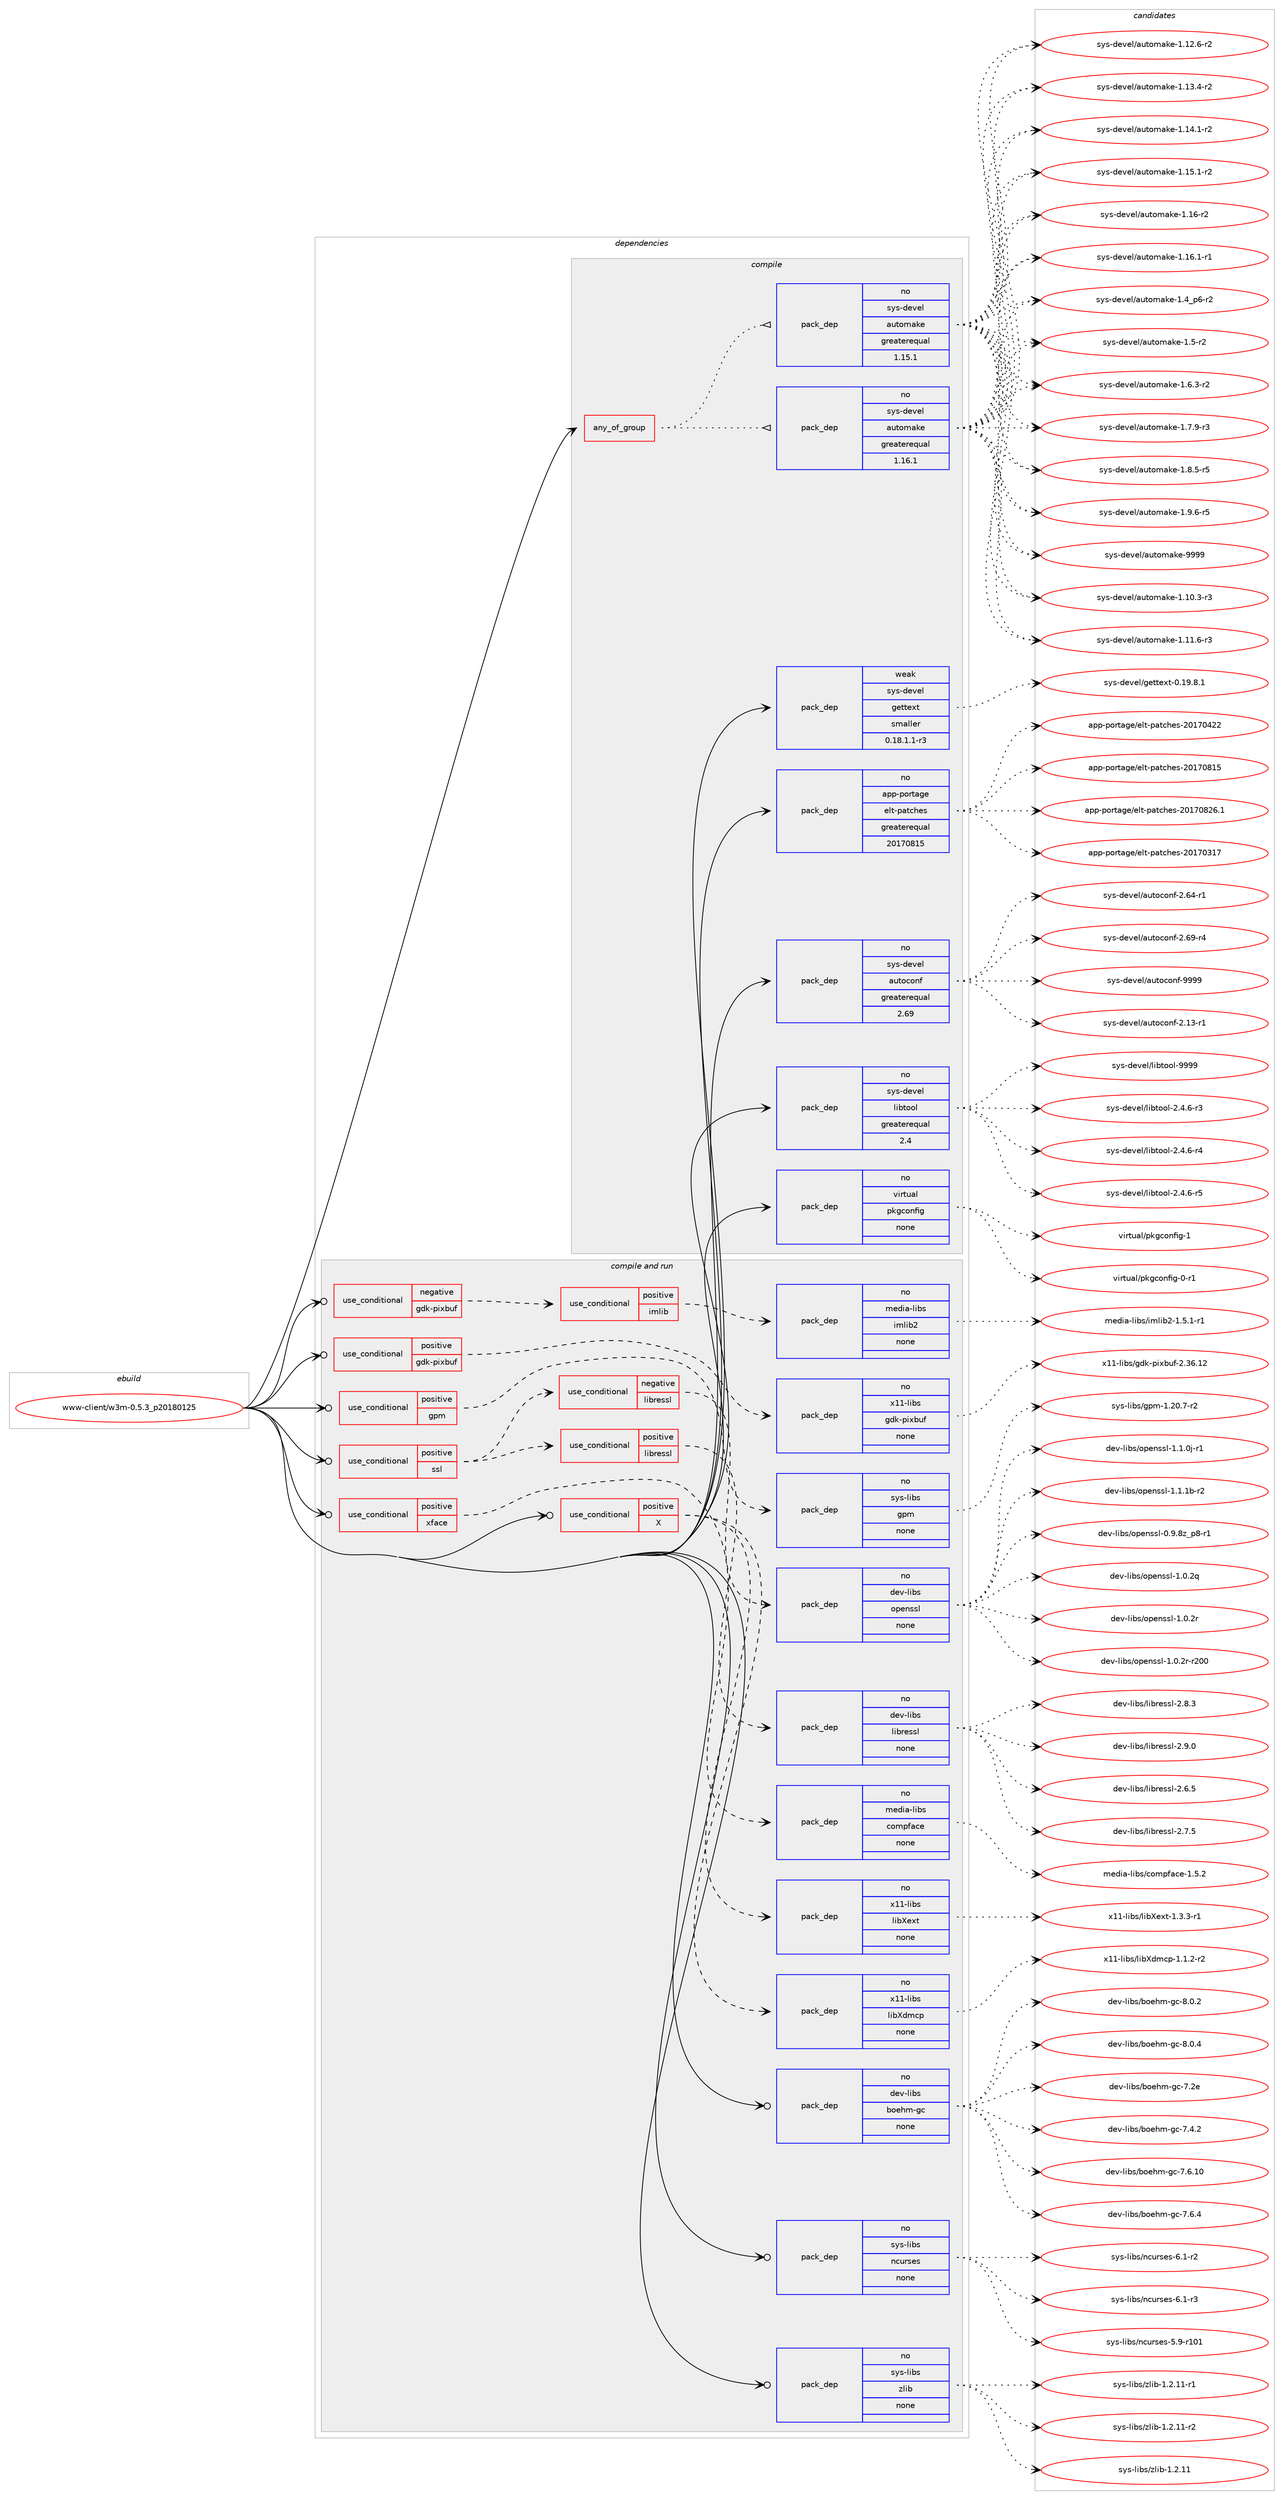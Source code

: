 digraph prolog {

# *************
# Graph options
# *************

newrank=true;
concentrate=true;
compound=true;
graph [rankdir=LR,fontname=Helvetica,fontsize=10,ranksep=1.5];#, ranksep=2.5, nodesep=0.2];
edge  [arrowhead=vee];
node  [fontname=Helvetica,fontsize=10];

# **********
# The ebuild
# **********

subgraph cluster_leftcol {
color=gray;
rank=same;
label=<<i>ebuild</i>>;
id [label="www-client/w3m-0.5.3_p20180125", color=red, width=4, href="../www-client/w3m-0.5.3_p20180125.svg"];
}

# ****************
# The dependencies
# ****************

subgraph cluster_midcol {
color=gray;
label=<<i>dependencies</i>>;
subgraph cluster_compile {
fillcolor="#eeeeee";
style=filled;
label=<<i>compile</i>>;
subgraph any28270 {
dependency1749925 [label=<<TABLE BORDER="0" CELLBORDER="1" CELLSPACING="0" CELLPADDING="4"><TR><TD CELLPADDING="10">any_of_group</TD></TR></TABLE>>, shape=none, color=red];subgraph pack1256476 {
dependency1749926 [label=<<TABLE BORDER="0" CELLBORDER="1" CELLSPACING="0" CELLPADDING="4" WIDTH="220"><TR><TD ROWSPAN="6" CELLPADDING="30">pack_dep</TD></TR><TR><TD WIDTH="110">no</TD></TR><TR><TD>sys-devel</TD></TR><TR><TD>automake</TD></TR><TR><TD>greaterequal</TD></TR><TR><TD>1.16.1</TD></TR></TABLE>>, shape=none, color=blue];
}
dependency1749925:e -> dependency1749926:w [weight=20,style="dotted",arrowhead="oinv"];
subgraph pack1256477 {
dependency1749927 [label=<<TABLE BORDER="0" CELLBORDER="1" CELLSPACING="0" CELLPADDING="4" WIDTH="220"><TR><TD ROWSPAN="6" CELLPADDING="30">pack_dep</TD></TR><TR><TD WIDTH="110">no</TD></TR><TR><TD>sys-devel</TD></TR><TR><TD>automake</TD></TR><TR><TD>greaterequal</TD></TR><TR><TD>1.15.1</TD></TR></TABLE>>, shape=none, color=blue];
}
dependency1749925:e -> dependency1749927:w [weight=20,style="dotted",arrowhead="oinv"];
}
id:e -> dependency1749925:w [weight=20,style="solid",arrowhead="vee"];
subgraph pack1256478 {
dependency1749928 [label=<<TABLE BORDER="0" CELLBORDER="1" CELLSPACING="0" CELLPADDING="4" WIDTH="220"><TR><TD ROWSPAN="6" CELLPADDING="30">pack_dep</TD></TR><TR><TD WIDTH="110">no</TD></TR><TR><TD>app-portage</TD></TR><TR><TD>elt-patches</TD></TR><TR><TD>greaterequal</TD></TR><TR><TD>20170815</TD></TR></TABLE>>, shape=none, color=blue];
}
id:e -> dependency1749928:w [weight=20,style="solid",arrowhead="vee"];
subgraph pack1256479 {
dependency1749929 [label=<<TABLE BORDER="0" CELLBORDER="1" CELLSPACING="0" CELLPADDING="4" WIDTH="220"><TR><TD ROWSPAN="6" CELLPADDING="30">pack_dep</TD></TR><TR><TD WIDTH="110">no</TD></TR><TR><TD>sys-devel</TD></TR><TR><TD>autoconf</TD></TR><TR><TD>greaterequal</TD></TR><TR><TD>2.69</TD></TR></TABLE>>, shape=none, color=blue];
}
id:e -> dependency1749929:w [weight=20,style="solid",arrowhead="vee"];
subgraph pack1256480 {
dependency1749930 [label=<<TABLE BORDER="0" CELLBORDER="1" CELLSPACING="0" CELLPADDING="4" WIDTH="220"><TR><TD ROWSPAN="6" CELLPADDING="30">pack_dep</TD></TR><TR><TD WIDTH="110">no</TD></TR><TR><TD>sys-devel</TD></TR><TR><TD>libtool</TD></TR><TR><TD>greaterequal</TD></TR><TR><TD>2.4</TD></TR></TABLE>>, shape=none, color=blue];
}
id:e -> dependency1749930:w [weight=20,style="solid",arrowhead="vee"];
subgraph pack1256481 {
dependency1749931 [label=<<TABLE BORDER="0" CELLBORDER="1" CELLSPACING="0" CELLPADDING="4" WIDTH="220"><TR><TD ROWSPAN="6" CELLPADDING="30">pack_dep</TD></TR><TR><TD WIDTH="110">no</TD></TR><TR><TD>virtual</TD></TR><TR><TD>pkgconfig</TD></TR><TR><TD>none</TD></TR><TR><TD></TD></TR></TABLE>>, shape=none, color=blue];
}
id:e -> dependency1749931:w [weight=20,style="solid",arrowhead="vee"];
subgraph pack1256482 {
dependency1749932 [label=<<TABLE BORDER="0" CELLBORDER="1" CELLSPACING="0" CELLPADDING="4" WIDTH="220"><TR><TD ROWSPAN="6" CELLPADDING="30">pack_dep</TD></TR><TR><TD WIDTH="110">weak</TD></TR><TR><TD>sys-devel</TD></TR><TR><TD>gettext</TD></TR><TR><TD>smaller</TD></TR><TR><TD>0.18.1.1-r3</TD></TR></TABLE>>, shape=none, color=blue];
}
id:e -> dependency1749932:w [weight=20,style="solid",arrowhead="vee"];
}
subgraph cluster_compileandrun {
fillcolor="#eeeeee";
style=filled;
label=<<i>compile and run</i>>;
subgraph cond464184 {
dependency1749933 [label=<<TABLE BORDER="0" CELLBORDER="1" CELLSPACING="0" CELLPADDING="4"><TR><TD ROWSPAN="3" CELLPADDING="10">use_conditional</TD></TR><TR><TD>negative</TD></TR><TR><TD>gdk-pixbuf</TD></TR></TABLE>>, shape=none, color=red];
subgraph cond464185 {
dependency1749934 [label=<<TABLE BORDER="0" CELLBORDER="1" CELLSPACING="0" CELLPADDING="4"><TR><TD ROWSPAN="3" CELLPADDING="10">use_conditional</TD></TR><TR><TD>positive</TD></TR><TR><TD>imlib</TD></TR></TABLE>>, shape=none, color=red];
subgraph pack1256483 {
dependency1749935 [label=<<TABLE BORDER="0" CELLBORDER="1" CELLSPACING="0" CELLPADDING="4" WIDTH="220"><TR><TD ROWSPAN="6" CELLPADDING="30">pack_dep</TD></TR><TR><TD WIDTH="110">no</TD></TR><TR><TD>media-libs</TD></TR><TR><TD>imlib2</TD></TR><TR><TD>none</TD></TR><TR><TD></TD></TR></TABLE>>, shape=none, color=blue];
}
dependency1749934:e -> dependency1749935:w [weight=20,style="dashed",arrowhead="vee"];
}
dependency1749933:e -> dependency1749934:w [weight=20,style="dashed",arrowhead="vee"];
}
id:e -> dependency1749933:w [weight=20,style="solid",arrowhead="odotvee"];
subgraph cond464186 {
dependency1749936 [label=<<TABLE BORDER="0" CELLBORDER="1" CELLSPACING="0" CELLPADDING="4"><TR><TD ROWSPAN="3" CELLPADDING="10">use_conditional</TD></TR><TR><TD>positive</TD></TR><TR><TD>X</TD></TR></TABLE>>, shape=none, color=red];
subgraph pack1256484 {
dependency1749937 [label=<<TABLE BORDER="0" CELLBORDER="1" CELLSPACING="0" CELLPADDING="4" WIDTH="220"><TR><TD ROWSPAN="6" CELLPADDING="30">pack_dep</TD></TR><TR><TD WIDTH="110">no</TD></TR><TR><TD>x11-libs</TD></TR><TR><TD>libXdmcp</TD></TR><TR><TD>none</TD></TR><TR><TD></TD></TR></TABLE>>, shape=none, color=blue];
}
dependency1749936:e -> dependency1749937:w [weight=20,style="dashed",arrowhead="vee"];
subgraph pack1256485 {
dependency1749938 [label=<<TABLE BORDER="0" CELLBORDER="1" CELLSPACING="0" CELLPADDING="4" WIDTH="220"><TR><TD ROWSPAN="6" CELLPADDING="30">pack_dep</TD></TR><TR><TD WIDTH="110">no</TD></TR><TR><TD>x11-libs</TD></TR><TR><TD>libXext</TD></TR><TR><TD>none</TD></TR><TR><TD></TD></TR></TABLE>>, shape=none, color=blue];
}
dependency1749936:e -> dependency1749938:w [weight=20,style="dashed",arrowhead="vee"];
}
id:e -> dependency1749936:w [weight=20,style="solid",arrowhead="odotvee"];
subgraph cond464187 {
dependency1749939 [label=<<TABLE BORDER="0" CELLBORDER="1" CELLSPACING="0" CELLPADDING="4"><TR><TD ROWSPAN="3" CELLPADDING="10">use_conditional</TD></TR><TR><TD>positive</TD></TR><TR><TD>gdk-pixbuf</TD></TR></TABLE>>, shape=none, color=red];
subgraph pack1256486 {
dependency1749940 [label=<<TABLE BORDER="0" CELLBORDER="1" CELLSPACING="0" CELLPADDING="4" WIDTH="220"><TR><TD ROWSPAN="6" CELLPADDING="30">pack_dep</TD></TR><TR><TD WIDTH="110">no</TD></TR><TR><TD>x11-libs</TD></TR><TR><TD>gdk-pixbuf</TD></TR><TR><TD>none</TD></TR><TR><TD></TD></TR></TABLE>>, shape=none, color=blue];
}
dependency1749939:e -> dependency1749940:w [weight=20,style="dashed",arrowhead="vee"];
}
id:e -> dependency1749939:w [weight=20,style="solid",arrowhead="odotvee"];
subgraph cond464188 {
dependency1749941 [label=<<TABLE BORDER="0" CELLBORDER="1" CELLSPACING="0" CELLPADDING="4"><TR><TD ROWSPAN="3" CELLPADDING="10">use_conditional</TD></TR><TR><TD>positive</TD></TR><TR><TD>gpm</TD></TR></TABLE>>, shape=none, color=red];
subgraph pack1256487 {
dependency1749942 [label=<<TABLE BORDER="0" CELLBORDER="1" CELLSPACING="0" CELLPADDING="4" WIDTH="220"><TR><TD ROWSPAN="6" CELLPADDING="30">pack_dep</TD></TR><TR><TD WIDTH="110">no</TD></TR><TR><TD>sys-libs</TD></TR><TR><TD>gpm</TD></TR><TR><TD>none</TD></TR><TR><TD></TD></TR></TABLE>>, shape=none, color=blue];
}
dependency1749941:e -> dependency1749942:w [weight=20,style="dashed",arrowhead="vee"];
}
id:e -> dependency1749941:w [weight=20,style="solid",arrowhead="odotvee"];
subgraph cond464189 {
dependency1749943 [label=<<TABLE BORDER="0" CELLBORDER="1" CELLSPACING="0" CELLPADDING="4"><TR><TD ROWSPAN="3" CELLPADDING="10">use_conditional</TD></TR><TR><TD>positive</TD></TR><TR><TD>ssl</TD></TR></TABLE>>, shape=none, color=red];
subgraph cond464190 {
dependency1749944 [label=<<TABLE BORDER="0" CELLBORDER="1" CELLSPACING="0" CELLPADDING="4"><TR><TD ROWSPAN="3" CELLPADDING="10">use_conditional</TD></TR><TR><TD>negative</TD></TR><TR><TD>libressl</TD></TR></TABLE>>, shape=none, color=red];
subgraph pack1256488 {
dependency1749945 [label=<<TABLE BORDER="0" CELLBORDER="1" CELLSPACING="0" CELLPADDING="4" WIDTH="220"><TR><TD ROWSPAN="6" CELLPADDING="30">pack_dep</TD></TR><TR><TD WIDTH="110">no</TD></TR><TR><TD>dev-libs</TD></TR><TR><TD>openssl</TD></TR><TR><TD>none</TD></TR><TR><TD></TD></TR></TABLE>>, shape=none, color=blue];
}
dependency1749944:e -> dependency1749945:w [weight=20,style="dashed",arrowhead="vee"];
}
dependency1749943:e -> dependency1749944:w [weight=20,style="dashed",arrowhead="vee"];
subgraph cond464191 {
dependency1749946 [label=<<TABLE BORDER="0" CELLBORDER="1" CELLSPACING="0" CELLPADDING="4"><TR><TD ROWSPAN="3" CELLPADDING="10">use_conditional</TD></TR><TR><TD>positive</TD></TR><TR><TD>libressl</TD></TR></TABLE>>, shape=none, color=red];
subgraph pack1256489 {
dependency1749947 [label=<<TABLE BORDER="0" CELLBORDER="1" CELLSPACING="0" CELLPADDING="4" WIDTH="220"><TR><TD ROWSPAN="6" CELLPADDING="30">pack_dep</TD></TR><TR><TD WIDTH="110">no</TD></TR><TR><TD>dev-libs</TD></TR><TR><TD>libressl</TD></TR><TR><TD>none</TD></TR><TR><TD></TD></TR></TABLE>>, shape=none, color=blue];
}
dependency1749946:e -> dependency1749947:w [weight=20,style="dashed",arrowhead="vee"];
}
dependency1749943:e -> dependency1749946:w [weight=20,style="dashed",arrowhead="vee"];
}
id:e -> dependency1749943:w [weight=20,style="solid",arrowhead="odotvee"];
subgraph cond464192 {
dependency1749948 [label=<<TABLE BORDER="0" CELLBORDER="1" CELLSPACING="0" CELLPADDING="4"><TR><TD ROWSPAN="3" CELLPADDING="10">use_conditional</TD></TR><TR><TD>positive</TD></TR><TR><TD>xface</TD></TR></TABLE>>, shape=none, color=red];
subgraph pack1256490 {
dependency1749949 [label=<<TABLE BORDER="0" CELLBORDER="1" CELLSPACING="0" CELLPADDING="4" WIDTH="220"><TR><TD ROWSPAN="6" CELLPADDING="30">pack_dep</TD></TR><TR><TD WIDTH="110">no</TD></TR><TR><TD>media-libs</TD></TR><TR><TD>compface</TD></TR><TR><TD>none</TD></TR><TR><TD></TD></TR></TABLE>>, shape=none, color=blue];
}
dependency1749948:e -> dependency1749949:w [weight=20,style="dashed",arrowhead="vee"];
}
id:e -> dependency1749948:w [weight=20,style="solid",arrowhead="odotvee"];
subgraph pack1256491 {
dependency1749950 [label=<<TABLE BORDER="0" CELLBORDER="1" CELLSPACING="0" CELLPADDING="4" WIDTH="220"><TR><TD ROWSPAN="6" CELLPADDING="30">pack_dep</TD></TR><TR><TD WIDTH="110">no</TD></TR><TR><TD>dev-libs</TD></TR><TR><TD>boehm-gc</TD></TR><TR><TD>none</TD></TR><TR><TD></TD></TR></TABLE>>, shape=none, color=blue];
}
id:e -> dependency1749950:w [weight=20,style="solid",arrowhead="odotvee"];
subgraph pack1256492 {
dependency1749951 [label=<<TABLE BORDER="0" CELLBORDER="1" CELLSPACING="0" CELLPADDING="4" WIDTH="220"><TR><TD ROWSPAN="6" CELLPADDING="30">pack_dep</TD></TR><TR><TD WIDTH="110">no</TD></TR><TR><TD>sys-libs</TD></TR><TR><TD>ncurses</TD></TR><TR><TD>none</TD></TR><TR><TD></TD></TR></TABLE>>, shape=none, color=blue];
}
id:e -> dependency1749951:w [weight=20,style="solid",arrowhead="odotvee"];
subgraph pack1256493 {
dependency1749952 [label=<<TABLE BORDER="0" CELLBORDER="1" CELLSPACING="0" CELLPADDING="4" WIDTH="220"><TR><TD ROWSPAN="6" CELLPADDING="30">pack_dep</TD></TR><TR><TD WIDTH="110">no</TD></TR><TR><TD>sys-libs</TD></TR><TR><TD>zlib</TD></TR><TR><TD>none</TD></TR><TR><TD></TD></TR></TABLE>>, shape=none, color=blue];
}
id:e -> dependency1749952:w [weight=20,style="solid",arrowhead="odotvee"];
}
subgraph cluster_run {
fillcolor="#eeeeee";
style=filled;
label=<<i>run</i>>;
}
}

# **************
# The candidates
# **************

subgraph cluster_choices {
rank=same;
color=gray;
label=<<i>candidates</i>>;

subgraph choice1256476 {
color=black;
nodesep=1;
choice11512111545100101118101108479711711611110997107101454946494846514511451 [label="sys-devel/automake-1.10.3-r3", color=red, width=4,href="../sys-devel/automake-1.10.3-r3.svg"];
choice11512111545100101118101108479711711611110997107101454946494946544511451 [label="sys-devel/automake-1.11.6-r3", color=red, width=4,href="../sys-devel/automake-1.11.6-r3.svg"];
choice11512111545100101118101108479711711611110997107101454946495046544511450 [label="sys-devel/automake-1.12.6-r2", color=red, width=4,href="../sys-devel/automake-1.12.6-r2.svg"];
choice11512111545100101118101108479711711611110997107101454946495146524511450 [label="sys-devel/automake-1.13.4-r2", color=red, width=4,href="../sys-devel/automake-1.13.4-r2.svg"];
choice11512111545100101118101108479711711611110997107101454946495246494511450 [label="sys-devel/automake-1.14.1-r2", color=red, width=4,href="../sys-devel/automake-1.14.1-r2.svg"];
choice11512111545100101118101108479711711611110997107101454946495346494511450 [label="sys-devel/automake-1.15.1-r2", color=red, width=4,href="../sys-devel/automake-1.15.1-r2.svg"];
choice1151211154510010111810110847971171161111099710710145494649544511450 [label="sys-devel/automake-1.16-r2", color=red, width=4,href="../sys-devel/automake-1.16-r2.svg"];
choice11512111545100101118101108479711711611110997107101454946495446494511449 [label="sys-devel/automake-1.16.1-r1", color=red, width=4,href="../sys-devel/automake-1.16.1-r1.svg"];
choice115121115451001011181011084797117116111109971071014549465295112544511450 [label="sys-devel/automake-1.4_p6-r2", color=red, width=4,href="../sys-devel/automake-1.4_p6-r2.svg"];
choice11512111545100101118101108479711711611110997107101454946534511450 [label="sys-devel/automake-1.5-r2", color=red, width=4,href="../sys-devel/automake-1.5-r2.svg"];
choice115121115451001011181011084797117116111109971071014549465446514511450 [label="sys-devel/automake-1.6.3-r2", color=red, width=4,href="../sys-devel/automake-1.6.3-r2.svg"];
choice115121115451001011181011084797117116111109971071014549465546574511451 [label="sys-devel/automake-1.7.9-r3", color=red, width=4,href="../sys-devel/automake-1.7.9-r3.svg"];
choice115121115451001011181011084797117116111109971071014549465646534511453 [label="sys-devel/automake-1.8.5-r5", color=red, width=4,href="../sys-devel/automake-1.8.5-r5.svg"];
choice115121115451001011181011084797117116111109971071014549465746544511453 [label="sys-devel/automake-1.9.6-r5", color=red, width=4,href="../sys-devel/automake-1.9.6-r5.svg"];
choice115121115451001011181011084797117116111109971071014557575757 [label="sys-devel/automake-9999", color=red, width=4,href="../sys-devel/automake-9999.svg"];
dependency1749926:e -> choice11512111545100101118101108479711711611110997107101454946494846514511451:w [style=dotted,weight="100"];
dependency1749926:e -> choice11512111545100101118101108479711711611110997107101454946494946544511451:w [style=dotted,weight="100"];
dependency1749926:e -> choice11512111545100101118101108479711711611110997107101454946495046544511450:w [style=dotted,weight="100"];
dependency1749926:e -> choice11512111545100101118101108479711711611110997107101454946495146524511450:w [style=dotted,weight="100"];
dependency1749926:e -> choice11512111545100101118101108479711711611110997107101454946495246494511450:w [style=dotted,weight="100"];
dependency1749926:e -> choice11512111545100101118101108479711711611110997107101454946495346494511450:w [style=dotted,weight="100"];
dependency1749926:e -> choice1151211154510010111810110847971171161111099710710145494649544511450:w [style=dotted,weight="100"];
dependency1749926:e -> choice11512111545100101118101108479711711611110997107101454946495446494511449:w [style=dotted,weight="100"];
dependency1749926:e -> choice115121115451001011181011084797117116111109971071014549465295112544511450:w [style=dotted,weight="100"];
dependency1749926:e -> choice11512111545100101118101108479711711611110997107101454946534511450:w [style=dotted,weight="100"];
dependency1749926:e -> choice115121115451001011181011084797117116111109971071014549465446514511450:w [style=dotted,weight="100"];
dependency1749926:e -> choice115121115451001011181011084797117116111109971071014549465546574511451:w [style=dotted,weight="100"];
dependency1749926:e -> choice115121115451001011181011084797117116111109971071014549465646534511453:w [style=dotted,weight="100"];
dependency1749926:e -> choice115121115451001011181011084797117116111109971071014549465746544511453:w [style=dotted,weight="100"];
dependency1749926:e -> choice115121115451001011181011084797117116111109971071014557575757:w [style=dotted,weight="100"];
}
subgraph choice1256477 {
color=black;
nodesep=1;
choice11512111545100101118101108479711711611110997107101454946494846514511451 [label="sys-devel/automake-1.10.3-r3", color=red, width=4,href="../sys-devel/automake-1.10.3-r3.svg"];
choice11512111545100101118101108479711711611110997107101454946494946544511451 [label="sys-devel/automake-1.11.6-r3", color=red, width=4,href="../sys-devel/automake-1.11.6-r3.svg"];
choice11512111545100101118101108479711711611110997107101454946495046544511450 [label="sys-devel/automake-1.12.6-r2", color=red, width=4,href="../sys-devel/automake-1.12.6-r2.svg"];
choice11512111545100101118101108479711711611110997107101454946495146524511450 [label="sys-devel/automake-1.13.4-r2", color=red, width=4,href="../sys-devel/automake-1.13.4-r2.svg"];
choice11512111545100101118101108479711711611110997107101454946495246494511450 [label="sys-devel/automake-1.14.1-r2", color=red, width=4,href="../sys-devel/automake-1.14.1-r2.svg"];
choice11512111545100101118101108479711711611110997107101454946495346494511450 [label="sys-devel/automake-1.15.1-r2", color=red, width=4,href="../sys-devel/automake-1.15.1-r2.svg"];
choice1151211154510010111810110847971171161111099710710145494649544511450 [label="sys-devel/automake-1.16-r2", color=red, width=4,href="../sys-devel/automake-1.16-r2.svg"];
choice11512111545100101118101108479711711611110997107101454946495446494511449 [label="sys-devel/automake-1.16.1-r1", color=red, width=4,href="../sys-devel/automake-1.16.1-r1.svg"];
choice115121115451001011181011084797117116111109971071014549465295112544511450 [label="sys-devel/automake-1.4_p6-r2", color=red, width=4,href="../sys-devel/automake-1.4_p6-r2.svg"];
choice11512111545100101118101108479711711611110997107101454946534511450 [label="sys-devel/automake-1.5-r2", color=red, width=4,href="../sys-devel/automake-1.5-r2.svg"];
choice115121115451001011181011084797117116111109971071014549465446514511450 [label="sys-devel/automake-1.6.3-r2", color=red, width=4,href="../sys-devel/automake-1.6.3-r2.svg"];
choice115121115451001011181011084797117116111109971071014549465546574511451 [label="sys-devel/automake-1.7.9-r3", color=red, width=4,href="../sys-devel/automake-1.7.9-r3.svg"];
choice115121115451001011181011084797117116111109971071014549465646534511453 [label="sys-devel/automake-1.8.5-r5", color=red, width=4,href="../sys-devel/automake-1.8.5-r5.svg"];
choice115121115451001011181011084797117116111109971071014549465746544511453 [label="sys-devel/automake-1.9.6-r5", color=red, width=4,href="../sys-devel/automake-1.9.6-r5.svg"];
choice115121115451001011181011084797117116111109971071014557575757 [label="sys-devel/automake-9999", color=red, width=4,href="../sys-devel/automake-9999.svg"];
dependency1749927:e -> choice11512111545100101118101108479711711611110997107101454946494846514511451:w [style=dotted,weight="100"];
dependency1749927:e -> choice11512111545100101118101108479711711611110997107101454946494946544511451:w [style=dotted,weight="100"];
dependency1749927:e -> choice11512111545100101118101108479711711611110997107101454946495046544511450:w [style=dotted,weight="100"];
dependency1749927:e -> choice11512111545100101118101108479711711611110997107101454946495146524511450:w [style=dotted,weight="100"];
dependency1749927:e -> choice11512111545100101118101108479711711611110997107101454946495246494511450:w [style=dotted,weight="100"];
dependency1749927:e -> choice11512111545100101118101108479711711611110997107101454946495346494511450:w [style=dotted,weight="100"];
dependency1749927:e -> choice1151211154510010111810110847971171161111099710710145494649544511450:w [style=dotted,weight="100"];
dependency1749927:e -> choice11512111545100101118101108479711711611110997107101454946495446494511449:w [style=dotted,weight="100"];
dependency1749927:e -> choice115121115451001011181011084797117116111109971071014549465295112544511450:w [style=dotted,weight="100"];
dependency1749927:e -> choice11512111545100101118101108479711711611110997107101454946534511450:w [style=dotted,weight="100"];
dependency1749927:e -> choice115121115451001011181011084797117116111109971071014549465446514511450:w [style=dotted,weight="100"];
dependency1749927:e -> choice115121115451001011181011084797117116111109971071014549465546574511451:w [style=dotted,weight="100"];
dependency1749927:e -> choice115121115451001011181011084797117116111109971071014549465646534511453:w [style=dotted,weight="100"];
dependency1749927:e -> choice115121115451001011181011084797117116111109971071014549465746544511453:w [style=dotted,weight="100"];
dependency1749927:e -> choice115121115451001011181011084797117116111109971071014557575757:w [style=dotted,weight="100"];
}
subgraph choice1256478 {
color=black;
nodesep=1;
choice97112112451121111141169710310147101108116451129711699104101115455048495548514955 [label="app-portage/elt-patches-20170317", color=red, width=4,href="../app-portage/elt-patches-20170317.svg"];
choice97112112451121111141169710310147101108116451129711699104101115455048495548525050 [label="app-portage/elt-patches-20170422", color=red, width=4,href="../app-portage/elt-patches-20170422.svg"];
choice97112112451121111141169710310147101108116451129711699104101115455048495548564953 [label="app-portage/elt-patches-20170815", color=red, width=4,href="../app-portage/elt-patches-20170815.svg"];
choice971121124511211111411697103101471011081164511297116991041011154550484955485650544649 [label="app-portage/elt-patches-20170826.1", color=red, width=4,href="../app-portage/elt-patches-20170826.1.svg"];
dependency1749928:e -> choice97112112451121111141169710310147101108116451129711699104101115455048495548514955:w [style=dotted,weight="100"];
dependency1749928:e -> choice97112112451121111141169710310147101108116451129711699104101115455048495548525050:w [style=dotted,weight="100"];
dependency1749928:e -> choice97112112451121111141169710310147101108116451129711699104101115455048495548564953:w [style=dotted,weight="100"];
dependency1749928:e -> choice971121124511211111411697103101471011081164511297116991041011154550484955485650544649:w [style=dotted,weight="100"];
}
subgraph choice1256479 {
color=black;
nodesep=1;
choice1151211154510010111810110847971171161119911111010245504649514511449 [label="sys-devel/autoconf-2.13-r1", color=red, width=4,href="../sys-devel/autoconf-2.13-r1.svg"];
choice1151211154510010111810110847971171161119911111010245504654524511449 [label="sys-devel/autoconf-2.64-r1", color=red, width=4,href="../sys-devel/autoconf-2.64-r1.svg"];
choice1151211154510010111810110847971171161119911111010245504654574511452 [label="sys-devel/autoconf-2.69-r4", color=red, width=4,href="../sys-devel/autoconf-2.69-r4.svg"];
choice115121115451001011181011084797117116111991111101024557575757 [label="sys-devel/autoconf-9999", color=red, width=4,href="../sys-devel/autoconf-9999.svg"];
dependency1749929:e -> choice1151211154510010111810110847971171161119911111010245504649514511449:w [style=dotted,weight="100"];
dependency1749929:e -> choice1151211154510010111810110847971171161119911111010245504654524511449:w [style=dotted,weight="100"];
dependency1749929:e -> choice1151211154510010111810110847971171161119911111010245504654574511452:w [style=dotted,weight="100"];
dependency1749929:e -> choice115121115451001011181011084797117116111991111101024557575757:w [style=dotted,weight="100"];
}
subgraph choice1256480 {
color=black;
nodesep=1;
choice1151211154510010111810110847108105981161111111084550465246544511451 [label="sys-devel/libtool-2.4.6-r3", color=red, width=4,href="../sys-devel/libtool-2.4.6-r3.svg"];
choice1151211154510010111810110847108105981161111111084550465246544511452 [label="sys-devel/libtool-2.4.6-r4", color=red, width=4,href="../sys-devel/libtool-2.4.6-r4.svg"];
choice1151211154510010111810110847108105981161111111084550465246544511453 [label="sys-devel/libtool-2.4.6-r5", color=red, width=4,href="../sys-devel/libtool-2.4.6-r5.svg"];
choice1151211154510010111810110847108105981161111111084557575757 [label="sys-devel/libtool-9999", color=red, width=4,href="../sys-devel/libtool-9999.svg"];
dependency1749930:e -> choice1151211154510010111810110847108105981161111111084550465246544511451:w [style=dotted,weight="100"];
dependency1749930:e -> choice1151211154510010111810110847108105981161111111084550465246544511452:w [style=dotted,weight="100"];
dependency1749930:e -> choice1151211154510010111810110847108105981161111111084550465246544511453:w [style=dotted,weight="100"];
dependency1749930:e -> choice1151211154510010111810110847108105981161111111084557575757:w [style=dotted,weight="100"];
}
subgraph choice1256481 {
color=black;
nodesep=1;
choice11810511411611797108471121071039911111010210510345484511449 [label="virtual/pkgconfig-0-r1", color=red, width=4,href="../virtual/pkgconfig-0-r1.svg"];
choice1181051141161179710847112107103991111101021051034549 [label="virtual/pkgconfig-1", color=red, width=4,href="../virtual/pkgconfig-1.svg"];
dependency1749931:e -> choice11810511411611797108471121071039911111010210510345484511449:w [style=dotted,weight="100"];
dependency1749931:e -> choice1181051141161179710847112107103991111101021051034549:w [style=dotted,weight="100"];
}
subgraph choice1256482 {
color=black;
nodesep=1;
choice1151211154510010111810110847103101116116101120116454846495746564649 [label="sys-devel/gettext-0.19.8.1", color=red, width=4,href="../sys-devel/gettext-0.19.8.1.svg"];
dependency1749932:e -> choice1151211154510010111810110847103101116116101120116454846495746564649:w [style=dotted,weight="100"];
}
subgraph choice1256483 {
color=black;
nodesep=1;
choice1091011001059745108105981154710510910810598504549465346494511449 [label="media-libs/imlib2-1.5.1-r1", color=red, width=4,href="../media-libs/imlib2-1.5.1-r1.svg"];
dependency1749935:e -> choice1091011001059745108105981154710510910810598504549465346494511449:w [style=dotted,weight="100"];
}
subgraph choice1256484 {
color=black;
nodesep=1;
choice12049494510810598115471081059888100109991124549464946504511450 [label="x11-libs/libXdmcp-1.1.2-r2", color=red, width=4,href="../x11-libs/libXdmcp-1.1.2-r2.svg"];
dependency1749937:e -> choice12049494510810598115471081059888100109991124549464946504511450:w [style=dotted,weight="100"];
}
subgraph choice1256485 {
color=black;
nodesep=1;
choice120494945108105981154710810598881011201164549465146514511449 [label="x11-libs/libXext-1.3.3-r1", color=red, width=4,href="../x11-libs/libXext-1.3.3-r1.svg"];
dependency1749938:e -> choice120494945108105981154710810598881011201164549465146514511449:w [style=dotted,weight="100"];
}
subgraph choice1256486 {
color=black;
nodesep=1;
choice120494945108105981154710310010745112105120981171024550465154464950 [label="x11-libs/gdk-pixbuf-2.36.12", color=red, width=4,href="../x11-libs/gdk-pixbuf-2.36.12.svg"];
dependency1749940:e -> choice120494945108105981154710310010745112105120981171024550465154464950:w [style=dotted,weight="100"];
}
subgraph choice1256487 {
color=black;
nodesep=1;
choice115121115451081059811547103112109454946504846554511450 [label="sys-libs/gpm-1.20.7-r2", color=red, width=4,href="../sys-libs/gpm-1.20.7-r2.svg"];
dependency1749942:e -> choice115121115451081059811547103112109454946504846554511450:w [style=dotted,weight="100"];
}
subgraph choice1256488 {
color=black;
nodesep=1;
choice10010111845108105981154711111210111011511510845484657465612295112564511449 [label="dev-libs/openssl-0.9.8z_p8-r1", color=red, width=4,href="../dev-libs/openssl-0.9.8z_p8-r1.svg"];
choice100101118451081059811547111112101110115115108454946484650113 [label="dev-libs/openssl-1.0.2q", color=red, width=4,href="../dev-libs/openssl-1.0.2q.svg"];
choice100101118451081059811547111112101110115115108454946484650114 [label="dev-libs/openssl-1.0.2r", color=red, width=4,href="../dev-libs/openssl-1.0.2r.svg"];
choice10010111845108105981154711111210111011511510845494648465011445114504848 [label="dev-libs/openssl-1.0.2r-r200", color=red, width=4,href="../dev-libs/openssl-1.0.2r-r200.svg"];
choice1001011184510810598115471111121011101151151084549464946481064511449 [label="dev-libs/openssl-1.1.0j-r1", color=red, width=4,href="../dev-libs/openssl-1.1.0j-r1.svg"];
choice100101118451081059811547111112101110115115108454946494649984511450 [label="dev-libs/openssl-1.1.1b-r2", color=red, width=4,href="../dev-libs/openssl-1.1.1b-r2.svg"];
dependency1749945:e -> choice10010111845108105981154711111210111011511510845484657465612295112564511449:w [style=dotted,weight="100"];
dependency1749945:e -> choice100101118451081059811547111112101110115115108454946484650113:w [style=dotted,weight="100"];
dependency1749945:e -> choice100101118451081059811547111112101110115115108454946484650114:w [style=dotted,weight="100"];
dependency1749945:e -> choice10010111845108105981154711111210111011511510845494648465011445114504848:w [style=dotted,weight="100"];
dependency1749945:e -> choice1001011184510810598115471111121011101151151084549464946481064511449:w [style=dotted,weight="100"];
dependency1749945:e -> choice100101118451081059811547111112101110115115108454946494649984511450:w [style=dotted,weight="100"];
}
subgraph choice1256489 {
color=black;
nodesep=1;
choice10010111845108105981154710810598114101115115108455046544653 [label="dev-libs/libressl-2.6.5", color=red, width=4,href="../dev-libs/libressl-2.6.5.svg"];
choice10010111845108105981154710810598114101115115108455046554653 [label="dev-libs/libressl-2.7.5", color=red, width=4,href="../dev-libs/libressl-2.7.5.svg"];
choice10010111845108105981154710810598114101115115108455046564651 [label="dev-libs/libressl-2.8.3", color=red, width=4,href="../dev-libs/libressl-2.8.3.svg"];
choice10010111845108105981154710810598114101115115108455046574648 [label="dev-libs/libressl-2.9.0", color=red, width=4,href="../dev-libs/libressl-2.9.0.svg"];
dependency1749947:e -> choice10010111845108105981154710810598114101115115108455046544653:w [style=dotted,weight="100"];
dependency1749947:e -> choice10010111845108105981154710810598114101115115108455046554653:w [style=dotted,weight="100"];
dependency1749947:e -> choice10010111845108105981154710810598114101115115108455046564651:w [style=dotted,weight="100"];
dependency1749947:e -> choice10010111845108105981154710810598114101115115108455046574648:w [style=dotted,weight="100"];
}
subgraph choice1256490 {
color=black;
nodesep=1;
choice10910110010597451081059811547991111091121029799101454946534650 [label="media-libs/compface-1.5.2", color=red, width=4,href="../media-libs/compface-1.5.2.svg"];
dependency1749949:e -> choice10910110010597451081059811547991111091121029799101454946534650:w [style=dotted,weight="100"];
}
subgraph choice1256491 {
color=black;
nodesep=1;
choice10010111845108105981154798111101104109451039945554650101 [label="dev-libs/boehm-gc-7.2e", color=red, width=4,href="../dev-libs/boehm-gc-7.2e.svg"];
choice100101118451081059811547981111011041094510399455546524650 [label="dev-libs/boehm-gc-7.4.2", color=red, width=4,href="../dev-libs/boehm-gc-7.4.2.svg"];
choice10010111845108105981154798111101104109451039945554654464948 [label="dev-libs/boehm-gc-7.6.10", color=red, width=4,href="../dev-libs/boehm-gc-7.6.10.svg"];
choice100101118451081059811547981111011041094510399455546544652 [label="dev-libs/boehm-gc-7.6.4", color=red, width=4,href="../dev-libs/boehm-gc-7.6.4.svg"];
choice100101118451081059811547981111011041094510399455646484650 [label="dev-libs/boehm-gc-8.0.2", color=red, width=4,href="../dev-libs/boehm-gc-8.0.2.svg"];
choice100101118451081059811547981111011041094510399455646484652 [label="dev-libs/boehm-gc-8.0.4", color=red, width=4,href="../dev-libs/boehm-gc-8.0.4.svg"];
dependency1749950:e -> choice10010111845108105981154798111101104109451039945554650101:w [style=dotted,weight="100"];
dependency1749950:e -> choice100101118451081059811547981111011041094510399455546524650:w [style=dotted,weight="100"];
dependency1749950:e -> choice10010111845108105981154798111101104109451039945554654464948:w [style=dotted,weight="100"];
dependency1749950:e -> choice100101118451081059811547981111011041094510399455546544652:w [style=dotted,weight="100"];
dependency1749950:e -> choice100101118451081059811547981111011041094510399455646484650:w [style=dotted,weight="100"];
dependency1749950:e -> choice100101118451081059811547981111011041094510399455646484652:w [style=dotted,weight="100"];
}
subgraph choice1256492 {
color=black;
nodesep=1;
choice115121115451081059811547110991171141151011154553465745114494849 [label="sys-libs/ncurses-5.9-r101", color=red, width=4,href="../sys-libs/ncurses-5.9-r101.svg"];
choice11512111545108105981154711099117114115101115455446494511450 [label="sys-libs/ncurses-6.1-r2", color=red, width=4,href="../sys-libs/ncurses-6.1-r2.svg"];
choice11512111545108105981154711099117114115101115455446494511451 [label="sys-libs/ncurses-6.1-r3", color=red, width=4,href="../sys-libs/ncurses-6.1-r3.svg"];
dependency1749951:e -> choice115121115451081059811547110991171141151011154553465745114494849:w [style=dotted,weight="100"];
dependency1749951:e -> choice11512111545108105981154711099117114115101115455446494511450:w [style=dotted,weight="100"];
dependency1749951:e -> choice11512111545108105981154711099117114115101115455446494511451:w [style=dotted,weight="100"];
}
subgraph choice1256493 {
color=black;
nodesep=1;
choice1151211154510810598115471221081059845494650464949 [label="sys-libs/zlib-1.2.11", color=red, width=4,href="../sys-libs/zlib-1.2.11.svg"];
choice11512111545108105981154712210810598454946504649494511449 [label="sys-libs/zlib-1.2.11-r1", color=red, width=4,href="../sys-libs/zlib-1.2.11-r1.svg"];
choice11512111545108105981154712210810598454946504649494511450 [label="sys-libs/zlib-1.2.11-r2", color=red, width=4,href="../sys-libs/zlib-1.2.11-r2.svg"];
dependency1749952:e -> choice1151211154510810598115471221081059845494650464949:w [style=dotted,weight="100"];
dependency1749952:e -> choice11512111545108105981154712210810598454946504649494511449:w [style=dotted,weight="100"];
dependency1749952:e -> choice11512111545108105981154712210810598454946504649494511450:w [style=dotted,weight="100"];
}
}

}
